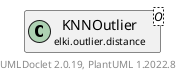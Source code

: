 @startuml
    remove .*\.(Instance|Par|Parameterizer|Factory)$
    set namespaceSeparator none
    hide empty fields
    hide empty methods

    class "<size:14>KNNOutlier.Par\n<size:10>elki.outlier.distance" as elki.outlier.distance.KNNOutlier.Par<O> [[KNNOutlier.Par.html]] {
        {static} +K_ID: OptionID
        #distance: Distance<? super O>
        #k: int
        +configure(Parameterization): void
        +make(): KNNOutlier<O>
    }

    interface "<size:14>Parameterizer\n<size:10>elki.utilities.optionhandling" as elki.utilities.optionhandling.Parameterizer [[../../utilities/optionhandling/Parameterizer.html]] {
        {abstract} +make(): Object
    }
    class "<size:14>KNNOutlier\n<size:10>elki.outlier.distance" as elki.outlier.distance.KNNOutlier<O> [[KNNOutlier.html]]

    elki.utilities.optionhandling.Parameterizer <|.. elki.outlier.distance.KNNOutlier.Par
    elki.outlier.distance.KNNOutlier +-- elki.outlier.distance.KNNOutlier.Par

    center footer UMLDoclet 2.0.19, PlantUML 1.2022.8
@enduml
